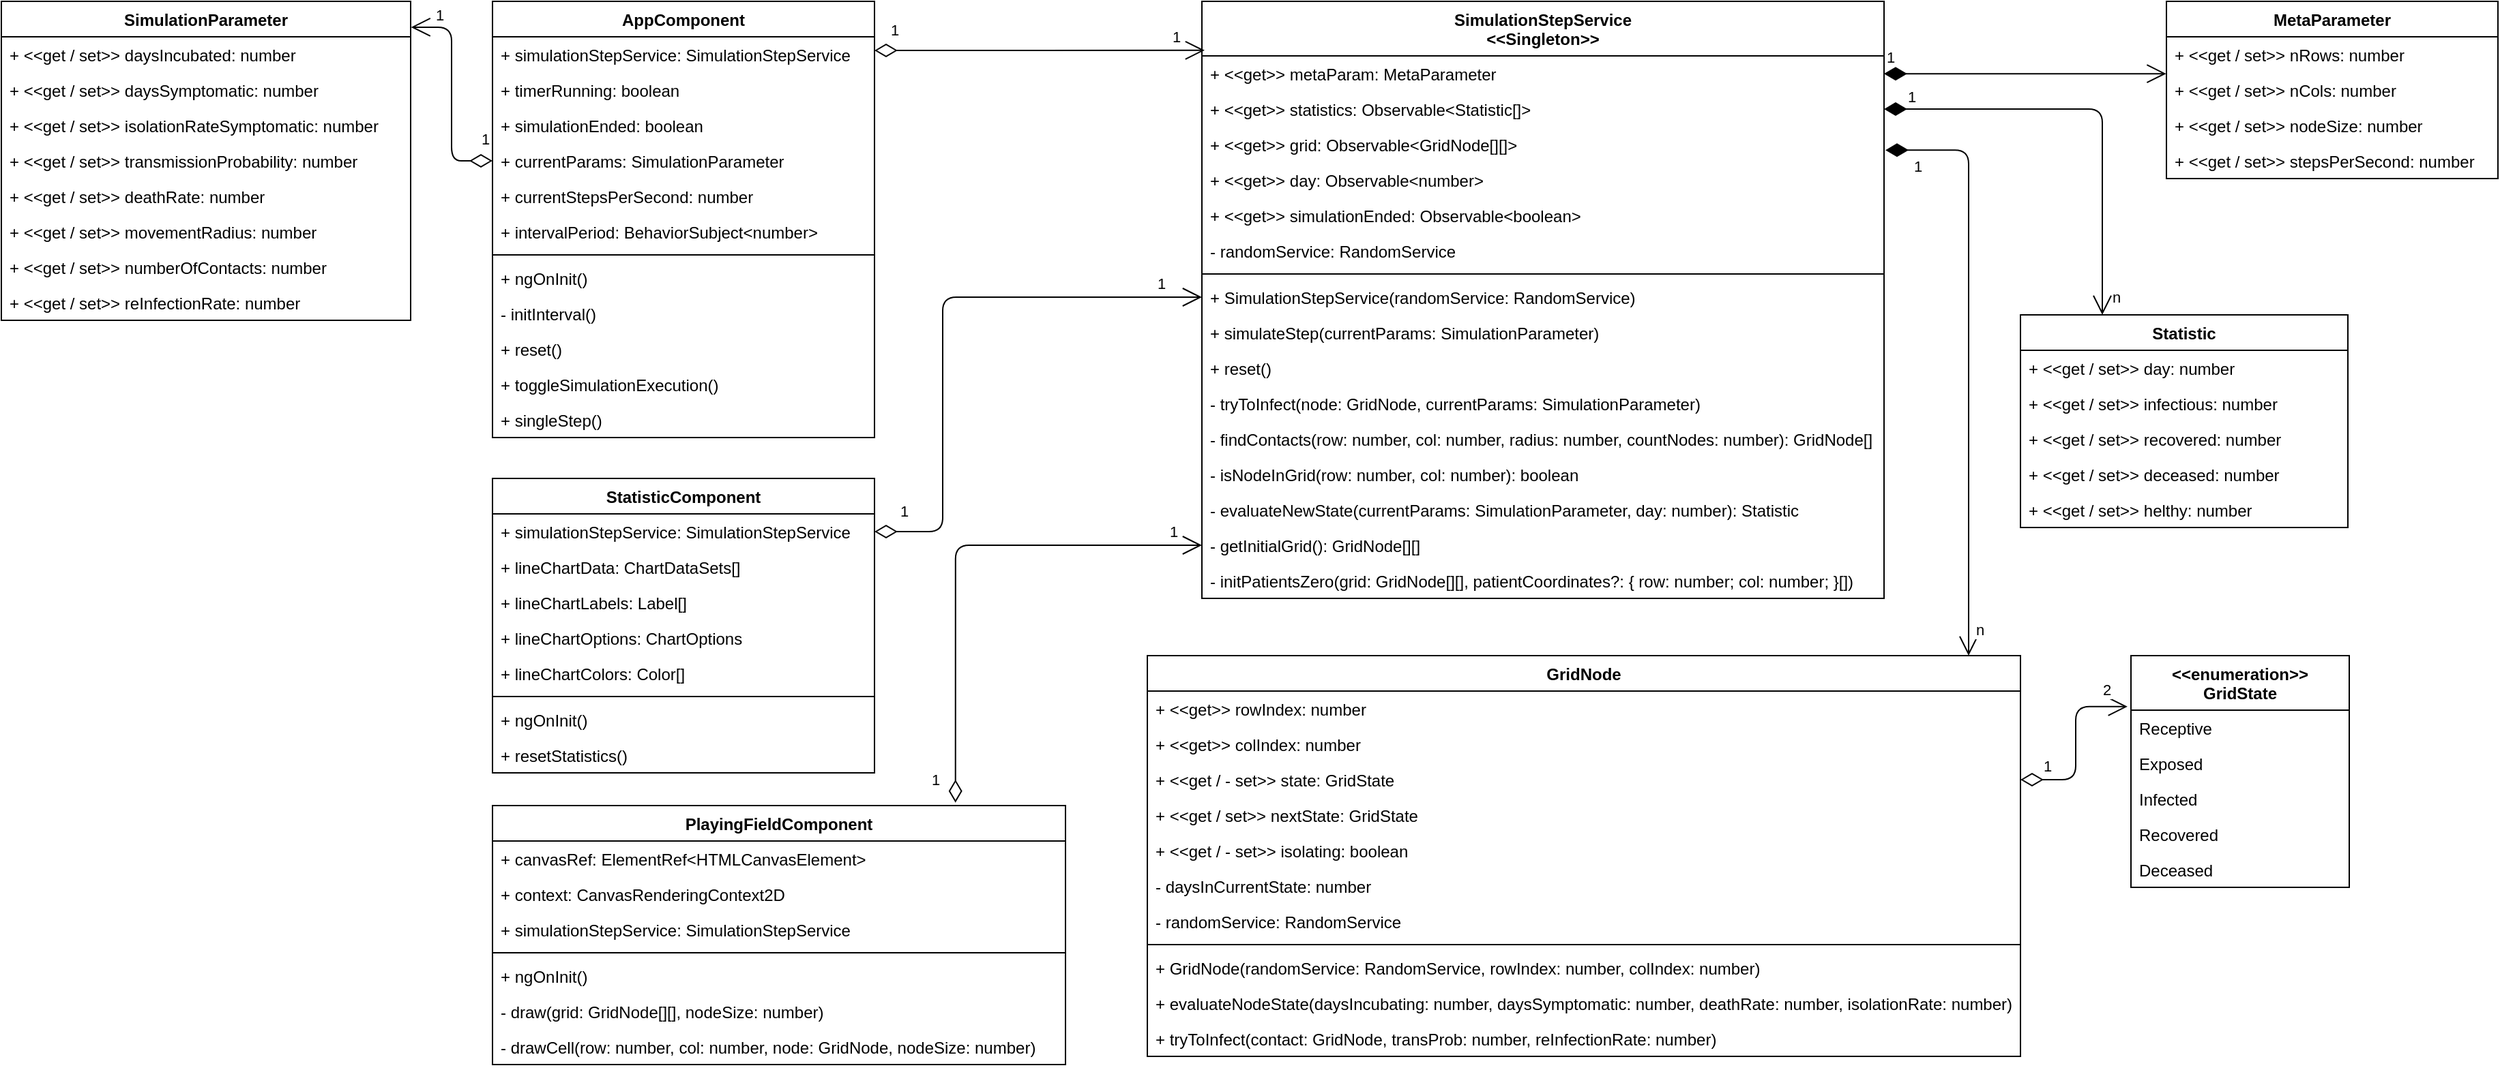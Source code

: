 <mxfile version="14.6.0" type="github">
  <diagram id="C5RBs43oDa-KdzZeNtuy" name="Page-1">
    <mxGraphModel dx="2370" dy="1323" grid="1" gridSize="10" guides="1" tooltips="1" connect="1" arrows="1" fold="1" page="1" pageScale="1" pageWidth="827" pageHeight="1169" math="0" shadow="0">
      <root>
        <mxCell id="WIyWlLk6GJQsqaUBKTNV-0" />
        <mxCell id="WIyWlLk6GJQsqaUBKTNV-1" parent="WIyWlLk6GJQsqaUBKTNV-0" />
        <mxCell id="zkfFHV4jXpPFQw0GAbJ--0" value="SimulationStepService&#xa;&lt;&lt;Singleton&gt;&gt;" style="swimlane;fontStyle=1;align=center;verticalAlign=middle;childLayout=stackLayout;horizontal=1;startSize=40;horizontalStack=0;resizeParent=1;resizeLast=0;collapsible=1;marginBottom=0;rounded=0;shadow=0;strokeWidth=1;" parent="WIyWlLk6GJQsqaUBKTNV-1" vertex="1">
          <mxGeometry x="920" y="40" width="500" height="438" as="geometry">
            <mxRectangle x="230" y="140" width="160" height="26" as="alternateBounds" />
          </mxGeometry>
        </mxCell>
        <mxCell id="zkfFHV4jXpPFQw0GAbJ--1" value="+ &lt;&lt;get&gt;&gt; metaParam: MetaParameter" style="text;align=left;verticalAlign=top;spacingLeft=4;spacingRight=4;overflow=hidden;rotatable=0;points=[[0,0.5],[1,0.5]];portConstraint=eastwest;" parent="zkfFHV4jXpPFQw0GAbJ--0" vertex="1">
          <mxGeometry y="40" width="500" height="26" as="geometry" />
        </mxCell>
        <mxCell id="zkfFHV4jXpPFQw0GAbJ--3" value="+ &lt;&lt;get&gt;&gt; statistics: Observable&lt;Statistic[]&gt;" style="text;align=left;verticalAlign=top;spacingLeft=4;spacingRight=4;overflow=hidden;rotatable=0;points=[[0,0.5],[1,0.5]];portConstraint=eastwest;rounded=0;shadow=0;html=0;" parent="zkfFHV4jXpPFQw0GAbJ--0" vertex="1">
          <mxGeometry y="66" width="500" height="26" as="geometry" />
        </mxCell>
        <mxCell id="zkfFHV4jXpPFQw0GAbJ--2" value="+ &lt;&lt;get&gt;&gt; grid: Observable&lt;GridNode[][]&gt;" style="text;align=left;verticalAlign=top;spacingLeft=4;spacingRight=4;overflow=hidden;rotatable=0;points=[[0,0.5],[1,0.5]];portConstraint=eastwest;rounded=0;shadow=0;html=0;" parent="zkfFHV4jXpPFQw0GAbJ--0" vertex="1">
          <mxGeometry y="92" width="500" height="26" as="geometry" />
        </mxCell>
        <mxCell id="AWbRzxWS0B0H6EIGnxXm-1" value="+ &lt;&lt;get&gt;&gt; day: Observable&lt;number&gt;" style="text;align=left;verticalAlign=top;spacingLeft=4;spacingRight=4;overflow=hidden;rotatable=0;points=[[0,0.5],[1,0.5]];portConstraint=eastwest;rounded=0;shadow=0;html=0;" parent="zkfFHV4jXpPFQw0GAbJ--0" vertex="1">
          <mxGeometry y="118" width="500" height="26" as="geometry" />
        </mxCell>
        <mxCell id="AWbRzxWS0B0H6EIGnxXm-2" value="+ &lt;&lt;get&gt;&gt; simulationEnded: Observable&lt;boolean&gt;" style="text;align=left;verticalAlign=top;spacingLeft=4;spacingRight=4;overflow=hidden;rotatable=0;points=[[0,0.5],[1,0.5]];portConstraint=eastwest;rounded=0;shadow=0;html=0;" parent="zkfFHV4jXpPFQw0GAbJ--0" vertex="1">
          <mxGeometry y="144" width="500" height="26" as="geometry" />
        </mxCell>
        <mxCell id="aLVi4KaqNqjyKkIPGDLc-35" value="- randomService: RandomService" style="text;align=left;verticalAlign=top;spacingLeft=4;spacingRight=4;overflow=hidden;rotatable=0;points=[[0,0.5],[1,0.5]];portConstraint=eastwest;rounded=0;shadow=0;html=0;" parent="zkfFHV4jXpPFQw0GAbJ--0" vertex="1">
          <mxGeometry y="170" width="500" height="26" as="geometry" />
        </mxCell>
        <mxCell id="AWbRzxWS0B0H6EIGnxXm-7" value="" style="line;strokeWidth=1;fillColor=none;align=left;verticalAlign=middle;spacingTop=-1;spacingLeft=3;spacingRight=3;rotatable=0;labelPosition=right;points=[];portConstraint=eastwest;" parent="zkfFHV4jXpPFQw0GAbJ--0" vertex="1">
          <mxGeometry y="196" width="500" height="8" as="geometry" />
        </mxCell>
        <mxCell id="aLVi4KaqNqjyKkIPGDLc-34" value="+ SimulationStepService(randomService: RandomService)" style="text;align=left;verticalAlign=top;spacingLeft=4;spacingRight=4;overflow=hidden;rotatable=0;points=[[0,0.5],[1,0.5]];portConstraint=eastwest;rounded=0;shadow=0;html=0;" parent="zkfFHV4jXpPFQw0GAbJ--0" vertex="1">
          <mxGeometry y="204" width="500" height="26" as="geometry" />
        </mxCell>
        <mxCell id="AWbRzxWS0B0H6EIGnxXm-9" value="+ simulateStep(currentParams: SimulationParameter)" style="text;align=left;verticalAlign=top;spacingLeft=4;spacingRight=4;overflow=hidden;rotatable=0;points=[[0,0.5],[1,0.5]];portConstraint=eastwest;rounded=0;shadow=0;html=0;" parent="zkfFHV4jXpPFQw0GAbJ--0" vertex="1">
          <mxGeometry y="230" width="500" height="26" as="geometry" />
        </mxCell>
        <mxCell id="AWbRzxWS0B0H6EIGnxXm-10" value="+ reset()" style="text;align=left;verticalAlign=top;spacingLeft=4;spacingRight=4;overflow=hidden;rotatable=0;points=[[0,0.5],[1,0.5]];portConstraint=eastwest;rounded=0;shadow=0;html=0;" parent="zkfFHV4jXpPFQw0GAbJ--0" vertex="1">
          <mxGeometry y="256" width="500" height="26" as="geometry" />
        </mxCell>
        <mxCell id="AWbRzxWS0B0H6EIGnxXm-11" value="- tryToInfect(node: GridNode, currentParams: SimulationParameter)" style="text;align=left;verticalAlign=top;spacingLeft=4;spacingRight=4;overflow=hidden;rotatable=0;points=[[0,0.5],[1,0.5]];portConstraint=eastwest;rounded=0;shadow=0;html=0;" parent="zkfFHV4jXpPFQw0GAbJ--0" vertex="1">
          <mxGeometry y="282" width="500" height="26" as="geometry" />
        </mxCell>
        <mxCell id="AWbRzxWS0B0H6EIGnxXm-12" value="- findContacts(row: number, col: number, radius: number, countNodes: number): GridNode[]" style="text;align=left;verticalAlign=top;spacingLeft=4;spacingRight=4;overflow=hidden;rotatable=0;points=[[0,0.5],[1,0.5]];portConstraint=eastwest;rounded=0;shadow=0;html=0;" parent="zkfFHV4jXpPFQw0GAbJ--0" vertex="1">
          <mxGeometry y="308" width="500" height="26" as="geometry" />
        </mxCell>
        <mxCell id="AWbRzxWS0B0H6EIGnxXm-14" value="- isNodeInGrid(row: number, col: number): boolean" style="text;align=left;verticalAlign=top;spacingLeft=4;spacingRight=4;overflow=hidden;rotatable=0;points=[[0,0.5],[1,0.5]];portConstraint=eastwest;rounded=0;shadow=0;html=0;" parent="zkfFHV4jXpPFQw0GAbJ--0" vertex="1">
          <mxGeometry y="334" width="500" height="26" as="geometry" />
        </mxCell>
        <mxCell id="AWbRzxWS0B0H6EIGnxXm-15" value="- evaluateNewState(currentParams: SimulationParameter, day: number): Statistic" style="text;align=left;verticalAlign=top;spacingLeft=4;spacingRight=4;overflow=hidden;rotatable=0;points=[[0,0.5],[1,0.5]];portConstraint=eastwest;rounded=0;shadow=0;html=0;" parent="zkfFHV4jXpPFQw0GAbJ--0" vertex="1">
          <mxGeometry y="360" width="500" height="26" as="geometry" />
        </mxCell>
        <mxCell id="AWbRzxWS0B0H6EIGnxXm-16" value="- getInitialGrid(): GridNode[][]" style="text;align=left;verticalAlign=top;spacingLeft=4;spacingRight=4;overflow=hidden;rotatable=0;points=[[0,0.5],[1,0.5]];portConstraint=eastwest;rounded=0;shadow=0;html=0;" parent="zkfFHV4jXpPFQw0GAbJ--0" vertex="1">
          <mxGeometry y="386" width="500" height="26" as="geometry" />
        </mxCell>
        <mxCell id="AWbRzxWS0B0H6EIGnxXm-17" value="- initPatientsZero(grid: GridNode[][], patientCoordinates?: { row: number; col: number; }[])" style="text;align=left;verticalAlign=top;spacingLeft=4;spacingRight=4;overflow=hidden;rotatable=0;points=[[0,0.5],[1,0.5]];portConstraint=eastwest;rounded=0;shadow=0;html=0;" parent="zkfFHV4jXpPFQw0GAbJ--0" vertex="1">
          <mxGeometry y="412" width="500" height="26" as="geometry" />
        </mxCell>
        <mxCell id="aLVi4KaqNqjyKkIPGDLc-0" value="GridNode" style="swimlane;fontStyle=1;align=center;verticalAlign=top;childLayout=stackLayout;horizontal=1;startSize=26;horizontalStack=0;resizeParent=1;resizeParentMax=0;resizeLast=0;collapsible=1;marginBottom=0;" parent="WIyWlLk6GJQsqaUBKTNV-1" vertex="1">
          <mxGeometry x="880" y="520" width="640" height="294" as="geometry" />
        </mxCell>
        <mxCell id="aLVi4KaqNqjyKkIPGDLc-1" value="+ &lt;&lt;get&gt;&gt; rowIndex: number" style="text;strokeColor=none;fillColor=none;align=left;verticalAlign=top;spacingLeft=4;spacingRight=4;overflow=hidden;rotatable=0;points=[[0,0.5],[1,0.5]];portConstraint=eastwest;" parent="aLVi4KaqNqjyKkIPGDLc-0" vertex="1">
          <mxGeometry y="26" width="640" height="26" as="geometry" />
        </mxCell>
        <mxCell id="aLVi4KaqNqjyKkIPGDLc-4" value="+ &lt;&lt;get&gt;&gt; colIndex: number" style="text;strokeColor=none;fillColor=none;align=left;verticalAlign=top;spacingLeft=4;spacingRight=4;overflow=hidden;rotatable=0;points=[[0,0.5],[1,0.5]];portConstraint=eastwest;" parent="aLVi4KaqNqjyKkIPGDLc-0" vertex="1">
          <mxGeometry y="52" width="640" height="26" as="geometry" />
        </mxCell>
        <mxCell id="aLVi4KaqNqjyKkIPGDLc-6" value="+ &lt;&lt;get / - set&gt;&gt; state: GridState" style="text;strokeColor=none;fillColor=none;align=left;verticalAlign=top;spacingLeft=4;spacingRight=4;overflow=hidden;rotatable=0;points=[[0,0.5],[1,0.5]];portConstraint=eastwest;" parent="aLVi4KaqNqjyKkIPGDLc-0" vertex="1">
          <mxGeometry y="78" width="640" height="26" as="geometry" />
        </mxCell>
        <mxCell id="aLVi4KaqNqjyKkIPGDLc-7" value="+ &lt;&lt;get / set&gt;&gt; nextState: GridState" style="text;strokeColor=none;fillColor=none;align=left;verticalAlign=top;spacingLeft=4;spacingRight=4;overflow=hidden;rotatable=0;points=[[0,0.5],[1,0.5]];portConstraint=eastwest;" parent="aLVi4KaqNqjyKkIPGDLc-0" vertex="1">
          <mxGeometry y="104" width="640" height="26" as="geometry" />
        </mxCell>
        <mxCell id="aLVi4KaqNqjyKkIPGDLc-8" value="+ &lt;&lt;get / - set&gt;&gt; isolating: boolean" style="text;strokeColor=none;fillColor=none;align=left;verticalAlign=top;spacingLeft=4;spacingRight=4;overflow=hidden;rotatable=0;points=[[0,0.5],[1,0.5]];portConstraint=eastwest;" parent="aLVi4KaqNqjyKkIPGDLc-0" vertex="1">
          <mxGeometry y="130" width="640" height="26" as="geometry" />
        </mxCell>
        <mxCell id="aLVi4KaqNqjyKkIPGDLc-5" value="- daysInCurrentState: number" style="text;strokeColor=none;fillColor=none;align=left;verticalAlign=top;spacingLeft=4;spacingRight=4;overflow=hidden;rotatable=0;points=[[0,0.5],[1,0.5]];portConstraint=eastwest;" parent="aLVi4KaqNqjyKkIPGDLc-0" vertex="1">
          <mxGeometry y="156" width="640" height="26" as="geometry" />
        </mxCell>
        <mxCell id="tBewCI3huHk9tqSNveaY-17" value="- randomService: RandomService" style="text;strokeColor=none;fillColor=none;align=left;verticalAlign=top;spacingLeft=4;spacingRight=4;overflow=hidden;rotatable=0;points=[[0,0.5],[1,0.5]];portConstraint=eastwest;" vertex="1" parent="aLVi4KaqNqjyKkIPGDLc-0">
          <mxGeometry y="182" width="640" height="26" as="geometry" />
        </mxCell>
        <mxCell id="aLVi4KaqNqjyKkIPGDLc-12" value="" style="line;strokeWidth=1;fillColor=none;align=left;verticalAlign=middle;spacingTop=-1;spacingLeft=3;spacingRight=3;rotatable=0;labelPosition=right;points=[];portConstraint=eastwest;" parent="aLVi4KaqNqjyKkIPGDLc-0" vertex="1">
          <mxGeometry y="208" width="640" height="8" as="geometry" />
        </mxCell>
        <mxCell id="aLVi4KaqNqjyKkIPGDLc-9" value="+ GridNode(randomService: RandomService, rowIndex: number, colIndex: number)" style="text;strokeColor=none;fillColor=none;align=left;verticalAlign=top;spacingLeft=4;spacingRight=4;overflow=hidden;rotatable=0;points=[[0,0.5],[1,0.5]];portConstraint=eastwest;" parent="aLVi4KaqNqjyKkIPGDLc-0" vertex="1">
          <mxGeometry y="216" width="640" height="26" as="geometry" />
        </mxCell>
        <mxCell id="aLVi4KaqNqjyKkIPGDLc-10" value="+ evaluateNodeState(daysIncubating: number, daysSymptomatic: number, deathRate: number, isolationRate: number)" style="text;strokeColor=none;fillColor=none;align=left;verticalAlign=top;spacingLeft=4;spacingRight=4;overflow=hidden;rotatable=0;points=[[0,0.5],[1,0.5]];portConstraint=eastwest;" parent="aLVi4KaqNqjyKkIPGDLc-0" vertex="1">
          <mxGeometry y="242" width="640" height="26" as="geometry" />
        </mxCell>
        <mxCell id="aLVi4KaqNqjyKkIPGDLc-11" value="+ tryToInfect(contact: GridNode, transProb: number, reInfectionRate: number)" style="text;strokeColor=none;fillColor=none;align=left;verticalAlign=top;spacingLeft=4;spacingRight=4;overflow=hidden;rotatable=0;points=[[0,0.5],[1,0.5]];portConstraint=eastwest;" parent="aLVi4KaqNqjyKkIPGDLc-0" vertex="1">
          <mxGeometry y="268" width="640" height="26" as="geometry" />
        </mxCell>
        <mxCell id="aLVi4KaqNqjyKkIPGDLc-13" value="Statistic" style="swimlane;fontStyle=1;align=center;verticalAlign=top;childLayout=stackLayout;horizontal=1;startSize=26;horizontalStack=0;resizeParent=1;resizeParentMax=0;resizeLast=0;collapsible=1;marginBottom=0;" parent="WIyWlLk6GJQsqaUBKTNV-1" vertex="1">
          <mxGeometry x="1520" y="270" width="240" height="156" as="geometry" />
        </mxCell>
        <mxCell id="aLVi4KaqNqjyKkIPGDLc-14" value="+ &lt;&lt;get / set&gt;&gt; day: number" style="text;strokeColor=none;fillColor=none;align=left;verticalAlign=top;spacingLeft=4;spacingRight=4;overflow=hidden;rotatable=0;points=[[0,0.5],[1,0.5]];portConstraint=eastwest;" parent="aLVi4KaqNqjyKkIPGDLc-13" vertex="1">
          <mxGeometry y="26" width="240" height="26" as="geometry" />
        </mxCell>
        <mxCell id="aLVi4KaqNqjyKkIPGDLc-40" value="+ &lt;&lt;get / set&gt;&gt; infectious: number" style="text;strokeColor=none;fillColor=none;align=left;verticalAlign=top;spacingLeft=4;spacingRight=4;overflow=hidden;rotatable=0;points=[[0,0.5],[1,0.5]];portConstraint=eastwest;" parent="aLVi4KaqNqjyKkIPGDLc-13" vertex="1">
          <mxGeometry y="52" width="240" height="26" as="geometry" />
        </mxCell>
        <mxCell id="aLVi4KaqNqjyKkIPGDLc-41" value="+ &lt;&lt;get / set&gt;&gt; recovered: number" style="text;strokeColor=none;fillColor=none;align=left;verticalAlign=top;spacingLeft=4;spacingRight=4;overflow=hidden;rotatable=0;points=[[0,0.5],[1,0.5]];portConstraint=eastwest;" parent="aLVi4KaqNqjyKkIPGDLc-13" vertex="1">
          <mxGeometry y="78" width="240" height="26" as="geometry" />
        </mxCell>
        <mxCell id="aLVi4KaqNqjyKkIPGDLc-42" value="+ &lt;&lt;get / set&gt;&gt; deceased: number" style="text;strokeColor=none;fillColor=none;align=left;verticalAlign=top;spacingLeft=4;spacingRight=4;overflow=hidden;rotatable=0;points=[[0,0.5],[1,0.5]];portConstraint=eastwest;" parent="aLVi4KaqNqjyKkIPGDLc-13" vertex="1">
          <mxGeometry y="104" width="240" height="26" as="geometry" />
        </mxCell>
        <mxCell id="aLVi4KaqNqjyKkIPGDLc-43" value="+ &lt;&lt;get / set&gt;&gt; helthy: number" style="text;strokeColor=none;fillColor=none;align=left;verticalAlign=top;spacingLeft=4;spacingRight=4;overflow=hidden;rotatable=0;points=[[0,0.5],[1,0.5]];portConstraint=eastwest;" parent="aLVi4KaqNqjyKkIPGDLc-13" vertex="1">
          <mxGeometry y="130" width="240" height="26" as="geometry" />
        </mxCell>
        <mxCell id="aLVi4KaqNqjyKkIPGDLc-45" style="edgeStyle=orthogonalEdgeStyle;rounded=1;orthogonalLoop=1;jettySize=auto;html=1;align=left;verticalAlign=bottom;endArrow=open;endSize=12;startFill=1;startArrow=diamondThin;startSize=14;entryX=0.25;entryY=0;entryDx=0;entryDy=0;" parent="WIyWlLk6GJQsqaUBKTNV-1" source="zkfFHV4jXpPFQw0GAbJ--3" target="aLVi4KaqNqjyKkIPGDLc-13" edge="1">
          <mxGeometry relative="1" as="geometry">
            <mxPoint x="1577" y="240" as="targetPoint" />
            <Array as="points">
              <mxPoint x="1580" y="119" />
            </Array>
          </mxGeometry>
        </mxCell>
        <mxCell id="tBewCI3huHk9tqSNveaY-76" value="1" style="edgeLabel;html=1;align=center;verticalAlign=middle;resizable=0;points=[];" vertex="1" connectable="0" parent="aLVi4KaqNqjyKkIPGDLc-45">
          <mxGeometry x="-0.93" y="-2" relative="1" as="geometry">
            <mxPoint x="9" y="-11" as="offset" />
          </mxGeometry>
        </mxCell>
        <mxCell id="tBewCI3huHk9tqSNveaY-80" value="n" style="edgeLabel;html=1;align=center;verticalAlign=middle;resizable=0;points=[];" vertex="1" connectable="0" parent="aLVi4KaqNqjyKkIPGDLc-45">
          <mxGeometry x="0.912" y="1" relative="1" as="geometry">
            <mxPoint x="9" as="offset" />
          </mxGeometry>
        </mxCell>
        <mxCell id="tBewCI3huHk9tqSNveaY-0" value="MetaParameter" style="swimlane;fontStyle=1;align=center;verticalAlign=top;childLayout=stackLayout;horizontal=1;startSize=26;horizontalStack=0;resizeParent=1;resizeParentMax=0;resizeLast=0;collapsible=1;marginBottom=0;" vertex="1" parent="WIyWlLk6GJQsqaUBKTNV-1">
          <mxGeometry x="1627" y="40" width="243" height="130" as="geometry" />
        </mxCell>
        <mxCell id="tBewCI3huHk9tqSNveaY-1" value="+ &lt;&lt;get / set&gt;&gt; nRows: number" style="text;strokeColor=none;fillColor=none;align=left;verticalAlign=top;spacingLeft=4;spacingRight=4;overflow=hidden;rotatable=0;points=[[0,0.5],[1,0.5]];portConstraint=eastwest;" vertex="1" parent="tBewCI3huHk9tqSNveaY-0">
          <mxGeometry y="26" width="243" height="26" as="geometry" />
        </mxCell>
        <mxCell id="tBewCI3huHk9tqSNveaY-4" value="+ &lt;&lt;get / set&gt;&gt; nCols: number" style="text;strokeColor=none;fillColor=none;align=left;verticalAlign=top;spacingLeft=4;spacingRight=4;overflow=hidden;rotatable=0;points=[[0,0.5],[1,0.5]];portConstraint=eastwest;" vertex="1" parent="tBewCI3huHk9tqSNveaY-0">
          <mxGeometry y="52" width="243" height="26" as="geometry" />
        </mxCell>
        <mxCell id="tBewCI3huHk9tqSNveaY-5" value="+ &lt;&lt;get / set&gt;&gt; nodeSize: number" style="text;strokeColor=none;fillColor=none;align=left;verticalAlign=top;spacingLeft=4;spacingRight=4;overflow=hidden;rotatable=0;points=[[0,0.5],[1,0.5]];portConstraint=eastwest;" vertex="1" parent="tBewCI3huHk9tqSNveaY-0">
          <mxGeometry y="78" width="243" height="26" as="geometry" />
        </mxCell>
        <mxCell id="tBewCI3huHk9tqSNveaY-6" value="+ &lt;&lt;get / set&gt;&gt; stepsPerSecond: number" style="text;strokeColor=none;fillColor=none;align=left;verticalAlign=top;spacingLeft=4;spacingRight=4;overflow=hidden;rotatable=0;points=[[0,0.5],[1,0.5]];portConstraint=eastwest;" vertex="1" parent="tBewCI3huHk9tqSNveaY-0">
          <mxGeometry y="104" width="243" height="26" as="geometry" />
        </mxCell>
        <mxCell id="tBewCI3huHk9tqSNveaY-7" value="&lt;&lt;enumeration&gt;&gt;&#xa;GridState" style="swimlane;fontStyle=1;align=center;verticalAlign=top;childLayout=stackLayout;horizontal=1;startSize=40;horizontalStack=0;resizeParent=1;resizeParentMax=0;resizeLast=0;collapsible=1;marginBottom=0;" vertex="1" parent="WIyWlLk6GJQsqaUBKTNV-1">
          <mxGeometry x="1601" y="520" width="160" height="170" as="geometry" />
        </mxCell>
        <mxCell id="tBewCI3huHk9tqSNveaY-8" value="Receptive" style="text;strokeColor=none;fillColor=none;align=left;verticalAlign=top;spacingLeft=4;spacingRight=4;overflow=hidden;rotatable=0;points=[[0,0.5],[1,0.5]];portConstraint=eastwest;" vertex="1" parent="tBewCI3huHk9tqSNveaY-7">
          <mxGeometry y="40" width="160" height="26" as="geometry" />
        </mxCell>
        <mxCell id="tBewCI3huHk9tqSNveaY-11" value="Exposed" style="text;strokeColor=none;fillColor=none;align=left;verticalAlign=top;spacingLeft=4;spacingRight=4;overflow=hidden;rotatable=0;points=[[0,0.5],[1,0.5]];portConstraint=eastwest;" vertex="1" parent="tBewCI3huHk9tqSNveaY-7">
          <mxGeometry y="66" width="160" height="26" as="geometry" />
        </mxCell>
        <mxCell id="tBewCI3huHk9tqSNveaY-12" value="Infected" style="text;strokeColor=none;fillColor=none;align=left;verticalAlign=top;spacingLeft=4;spacingRight=4;overflow=hidden;rotatable=0;points=[[0,0.5],[1,0.5]];portConstraint=eastwest;" vertex="1" parent="tBewCI3huHk9tqSNveaY-7">
          <mxGeometry y="92" width="160" height="26" as="geometry" />
        </mxCell>
        <mxCell id="tBewCI3huHk9tqSNveaY-13" value="Recovered" style="text;strokeColor=none;fillColor=none;align=left;verticalAlign=top;spacingLeft=4;spacingRight=4;overflow=hidden;rotatable=0;points=[[0,0.5],[1,0.5]];portConstraint=eastwest;" vertex="1" parent="tBewCI3huHk9tqSNveaY-7">
          <mxGeometry y="118" width="160" height="26" as="geometry" />
        </mxCell>
        <mxCell id="tBewCI3huHk9tqSNveaY-14" value="Deceased" style="text;strokeColor=none;fillColor=none;align=left;verticalAlign=top;spacingLeft=4;spacingRight=4;overflow=hidden;rotatable=0;points=[[0,0.5],[1,0.5]];portConstraint=eastwest;" vertex="1" parent="tBewCI3huHk9tqSNveaY-7">
          <mxGeometry y="144" width="160" height="26" as="geometry" />
        </mxCell>
        <mxCell id="tBewCI3huHk9tqSNveaY-18" value="AppComponent" style="swimlane;fontStyle=1;align=center;verticalAlign=top;childLayout=stackLayout;horizontal=1;startSize=26;horizontalStack=0;resizeParent=1;resizeParentMax=0;resizeLast=0;collapsible=1;marginBottom=0;" vertex="1" parent="WIyWlLk6GJQsqaUBKTNV-1">
          <mxGeometry x="400" y="40" width="280" height="320" as="geometry" />
        </mxCell>
        <mxCell id="tBewCI3huHk9tqSNveaY-26" value="+ simulationStepService: SimulationStepService" style="text;strokeColor=none;fillColor=none;align=left;verticalAlign=top;spacingLeft=4;spacingRight=4;overflow=hidden;rotatable=0;points=[[0,0.5],[1,0.5]];portConstraint=eastwest;" vertex="1" parent="tBewCI3huHk9tqSNveaY-18">
          <mxGeometry y="26" width="280" height="26" as="geometry" />
        </mxCell>
        <mxCell id="tBewCI3huHk9tqSNveaY-19" value="+ timerRunning: boolean" style="text;strokeColor=none;fillColor=none;align=left;verticalAlign=top;spacingLeft=4;spacingRight=4;overflow=hidden;rotatable=0;points=[[0,0.5],[1,0.5]];portConstraint=eastwest;" vertex="1" parent="tBewCI3huHk9tqSNveaY-18">
          <mxGeometry y="52" width="280" height="26" as="geometry" />
        </mxCell>
        <mxCell id="tBewCI3huHk9tqSNveaY-22" value="+ simulationEnded: boolean" style="text;strokeColor=none;fillColor=none;align=left;verticalAlign=top;spacingLeft=4;spacingRight=4;overflow=hidden;rotatable=0;points=[[0,0.5],[1,0.5]];portConstraint=eastwest;" vertex="1" parent="tBewCI3huHk9tqSNveaY-18">
          <mxGeometry y="78" width="280" height="26" as="geometry" />
        </mxCell>
        <mxCell id="tBewCI3huHk9tqSNveaY-23" value="+ currentParams: SimulationParameter" style="text;strokeColor=none;fillColor=none;align=left;verticalAlign=top;spacingLeft=4;spacingRight=4;overflow=hidden;rotatable=0;points=[[0,0.5],[1,0.5]];portConstraint=eastwest;" vertex="1" parent="tBewCI3huHk9tqSNveaY-18">
          <mxGeometry y="104" width="280" height="26" as="geometry" />
        </mxCell>
        <mxCell id="tBewCI3huHk9tqSNveaY-24" value="+ currentStepsPerSecond: number" style="text;strokeColor=none;fillColor=none;align=left;verticalAlign=top;spacingLeft=4;spacingRight=4;overflow=hidden;rotatable=0;points=[[0,0.5],[1,0.5]];portConstraint=eastwest;" vertex="1" parent="tBewCI3huHk9tqSNveaY-18">
          <mxGeometry y="130" width="280" height="26" as="geometry" />
        </mxCell>
        <mxCell id="tBewCI3huHk9tqSNveaY-25" value="+ intervalPeriod: BehaviorSubject&lt;number&gt;" style="text;strokeColor=none;fillColor=none;align=left;verticalAlign=top;spacingLeft=4;spacingRight=4;overflow=hidden;rotatable=0;points=[[0,0.5],[1,0.5]];portConstraint=eastwest;" vertex="1" parent="tBewCI3huHk9tqSNveaY-18">
          <mxGeometry y="156" width="280" height="26" as="geometry" />
        </mxCell>
        <mxCell id="tBewCI3huHk9tqSNveaY-32" value="" style="line;strokeWidth=1;fillColor=none;align=left;verticalAlign=middle;spacingTop=-1;spacingLeft=3;spacingRight=3;rotatable=0;labelPosition=right;points=[];portConstraint=eastwest;" vertex="1" parent="tBewCI3huHk9tqSNveaY-18">
          <mxGeometry y="182" width="280" height="8" as="geometry" />
        </mxCell>
        <mxCell id="tBewCI3huHk9tqSNveaY-27" value="+ ngOnInit()" style="text;strokeColor=none;fillColor=none;align=left;verticalAlign=top;spacingLeft=4;spacingRight=4;overflow=hidden;rotatable=0;points=[[0,0.5],[1,0.5]];portConstraint=eastwest;" vertex="1" parent="tBewCI3huHk9tqSNveaY-18">
          <mxGeometry y="190" width="280" height="26" as="geometry" />
        </mxCell>
        <mxCell id="tBewCI3huHk9tqSNveaY-28" value="- initInterval()" style="text;strokeColor=none;fillColor=none;align=left;verticalAlign=top;spacingLeft=4;spacingRight=4;overflow=hidden;rotatable=0;points=[[0,0.5],[1,0.5]];portConstraint=eastwest;" vertex="1" parent="tBewCI3huHk9tqSNveaY-18">
          <mxGeometry y="216" width="280" height="26" as="geometry" />
        </mxCell>
        <mxCell id="tBewCI3huHk9tqSNveaY-29" value="+ reset()" style="text;strokeColor=none;fillColor=none;align=left;verticalAlign=top;spacingLeft=4;spacingRight=4;overflow=hidden;rotatable=0;points=[[0,0.5],[1,0.5]];portConstraint=eastwest;" vertex="1" parent="tBewCI3huHk9tqSNveaY-18">
          <mxGeometry y="242" width="280" height="26" as="geometry" />
        </mxCell>
        <mxCell id="tBewCI3huHk9tqSNveaY-30" value="+ toggleSimulationExecution()" style="text;strokeColor=none;fillColor=none;align=left;verticalAlign=top;spacingLeft=4;spacingRight=4;overflow=hidden;rotatable=0;points=[[0,0.5],[1,0.5]];portConstraint=eastwest;" vertex="1" parent="tBewCI3huHk9tqSNveaY-18">
          <mxGeometry y="268" width="280" height="26" as="geometry" />
        </mxCell>
        <mxCell id="tBewCI3huHk9tqSNveaY-31" value="+ singleStep()" style="text;strokeColor=none;fillColor=none;align=left;verticalAlign=top;spacingLeft=4;spacingRight=4;overflow=hidden;rotatable=0;points=[[0,0.5],[1,0.5]];portConstraint=eastwest;" vertex="1" parent="tBewCI3huHk9tqSNveaY-18">
          <mxGeometry y="294" width="280" height="26" as="geometry" />
        </mxCell>
        <mxCell id="tBewCI3huHk9tqSNveaY-33" value="StatisticComponent" style="swimlane;fontStyle=1;align=center;verticalAlign=top;childLayout=stackLayout;horizontal=1;startSize=26;horizontalStack=0;resizeParent=1;resizeParentMax=0;resizeLast=0;collapsible=1;marginBottom=0;" vertex="1" parent="WIyWlLk6GJQsqaUBKTNV-1">
          <mxGeometry x="400" y="390" width="280" height="216" as="geometry" />
        </mxCell>
        <mxCell id="tBewCI3huHk9tqSNveaY-39" value="+ simulationStepService: SimulationStepService" style="text;strokeColor=none;fillColor=none;align=left;verticalAlign=top;spacingLeft=4;spacingRight=4;overflow=hidden;rotatable=0;points=[[0,0.5],[1,0.5]];portConstraint=eastwest;" vertex="1" parent="tBewCI3huHk9tqSNveaY-33">
          <mxGeometry y="26" width="280" height="26" as="geometry" />
        </mxCell>
        <mxCell id="tBewCI3huHk9tqSNveaY-34" value="+ lineChartData: ChartDataSets[]" style="text;strokeColor=none;fillColor=none;align=left;verticalAlign=top;spacingLeft=4;spacingRight=4;overflow=hidden;rotatable=0;points=[[0,0.5],[1,0.5]];portConstraint=eastwest;" vertex="1" parent="tBewCI3huHk9tqSNveaY-33">
          <mxGeometry y="52" width="280" height="26" as="geometry" />
        </mxCell>
        <mxCell id="tBewCI3huHk9tqSNveaY-35" value="+ lineChartLabels: Label[]" style="text;strokeColor=none;fillColor=none;align=left;verticalAlign=top;spacingLeft=4;spacingRight=4;overflow=hidden;rotatable=0;points=[[0,0.5],[1,0.5]];portConstraint=eastwest;" vertex="1" parent="tBewCI3huHk9tqSNveaY-33">
          <mxGeometry y="78" width="280" height="26" as="geometry" />
        </mxCell>
        <mxCell id="tBewCI3huHk9tqSNveaY-36" value="+ lineChartOptions: ChartOptions" style="text;strokeColor=none;fillColor=none;align=left;verticalAlign=top;spacingLeft=4;spacingRight=4;overflow=hidden;rotatable=0;points=[[0,0.5],[1,0.5]];portConstraint=eastwest;" vertex="1" parent="tBewCI3huHk9tqSNveaY-33">
          <mxGeometry y="104" width="280" height="26" as="geometry" />
        </mxCell>
        <mxCell id="tBewCI3huHk9tqSNveaY-37" value="+ lineChartColors: Color[]" style="text;strokeColor=none;fillColor=none;align=left;verticalAlign=top;spacingLeft=4;spacingRight=4;overflow=hidden;rotatable=0;points=[[0,0.5],[1,0.5]];portConstraint=eastwest;" vertex="1" parent="tBewCI3huHk9tqSNveaY-33">
          <mxGeometry y="130" width="280" height="26" as="geometry" />
        </mxCell>
        <mxCell id="tBewCI3huHk9tqSNveaY-40" value="" style="line;strokeWidth=1;fillColor=none;align=left;verticalAlign=middle;spacingTop=-1;spacingLeft=3;spacingRight=3;rotatable=0;labelPosition=right;points=[];portConstraint=eastwest;" vertex="1" parent="tBewCI3huHk9tqSNveaY-33">
          <mxGeometry y="156" width="280" height="8" as="geometry" />
        </mxCell>
        <mxCell id="tBewCI3huHk9tqSNveaY-41" value="+ ngOnInit()" style="text;strokeColor=none;fillColor=none;align=left;verticalAlign=top;spacingLeft=4;spacingRight=4;overflow=hidden;rotatable=0;points=[[0,0.5],[1,0.5]];portConstraint=eastwest;" vertex="1" parent="tBewCI3huHk9tqSNveaY-33">
          <mxGeometry y="164" width="280" height="26" as="geometry" />
        </mxCell>
        <mxCell id="tBewCI3huHk9tqSNveaY-43" value="+ resetStatistics()" style="text;strokeColor=none;fillColor=none;align=left;verticalAlign=top;spacingLeft=4;spacingRight=4;overflow=hidden;rotatable=0;points=[[0,0.5],[1,0.5]];portConstraint=eastwest;" vertex="1" parent="tBewCI3huHk9tqSNveaY-33">
          <mxGeometry y="190" width="280" height="26" as="geometry" />
        </mxCell>
        <mxCell id="tBewCI3huHk9tqSNveaY-46" value="PlayingFieldComponent" style="swimlane;fontStyle=1;align=center;verticalAlign=top;childLayout=stackLayout;horizontal=1;startSize=26;horizontalStack=0;resizeParent=1;resizeParentMax=0;resizeLast=0;collapsible=1;marginBottom=0;" vertex="1" parent="WIyWlLk6GJQsqaUBKTNV-1">
          <mxGeometry x="400" y="630" width="420" height="190" as="geometry" />
        </mxCell>
        <mxCell id="tBewCI3huHk9tqSNveaY-47" value="+ canvasRef: ElementRef&lt;HTMLCanvasElement&gt;" style="text;strokeColor=none;fillColor=none;align=left;verticalAlign=top;spacingLeft=4;spacingRight=4;overflow=hidden;rotatable=0;points=[[0,0.5],[1,0.5]];portConstraint=eastwest;" vertex="1" parent="tBewCI3huHk9tqSNveaY-46">
          <mxGeometry y="26" width="420" height="26" as="geometry" />
        </mxCell>
        <mxCell id="tBewCI3huHk9tqSNveaY-48" value="+ context: CanvasRenderingContext2D" style="text;strokeColor=none;fillColor=none;align=left;verticalAlign=top;spacingLeft=4;spacingRight=4;overflow=hidden;rotatable=0;points=[[0,0.5],[1,0.5]];portConstraint=eastwest;" vertex="1" parent="tBewCI3huHk9tqSNveaY-46">
          <mxGeometry y="52" width="420" height="26" as="geometry" />
        </mxCell>
        <mxCell id="tBewCI3huHk9tqSNveaY-51" value="+ simulationStepService: SimulationStepService" style="text;strokeColor=none;fillColor=none;align=left;verticalAlign=top;spacingLeft=4;spacingRight=4;overflow=hidden;rotatable=0;points=[[0,0.5],[1,0.5]];portConstraint=eastwest;" vertex="1" parent="tBewCI3huHk9tqSNveaY-46">
          <mxGeometry y="78" width="420" height="26" as="geometry" />
        </mxCell>
        <mxCell id="tBewCI3huHk9tqSNveaY-52" value="" style="line;strokeWidth=1;fillColor=none;align=left;verticalAlign=middle;spacingTop=-1;spacingLeft=3;spacingRight=3;rotatable=0;labelPosition=right;points=[];portConstraint=eastwest;" vertex="1" parent="tBewCI3huHk9tqSNveaY-46">
          <mxGeometry y="104" width="420" height="8" as="geometry" />
        </mxCell>
        <mxCell id="tBewCI3huHk9tqSNveaY-53" value="+ ngOnInit()" style="text;strokeColor=none;fillColor=none;align=left;verticalAlign=top;spacingLeft=4;spacingRight=4;overflow=hidden;rotatable=0;points=[[0,0.5],[1,0.5]];portConstraint=eastwest;" vertex="1" parent="tBewCI3huHk9tqSNveaY-46">
          <mxGeometry y="112" width="420" height="26" as="geometry" />
        </mxCell>
        <mxCell id="tBewCI3huHk9tqSNveaY-54" value="- draw(grid: GridNode[][], nodeSize: number)" style="text;strokeColor=none;fillColor=none;align=left;verticalAlign=top;spacingLeft=4;spacingRight=4;overflow=hidden;rotatable=0;points=[[0,0.5],[1,0.5]];portConstraint=eastwest;" vertex="1" parent="tBewCI3huHk9tqSNveaY-46">
          <mxGeometry y="138" width="420" height="26" as="geometry" />
        </mxCell>
        <mxCell id="tBewCI3huHk9tqSNveaY-55" value="- drawCell(row: number, col: number, node: GridNode, nodeSize: number)" style="text;strokeColor=none;fillColor=none;align=left;verticalAlign=top;spacingLeft=4;spacingRight=4;overflow=hidden;rotatable=0;points=[[0,0.5],[1,0.5]];portConstraint=eastwest;" vertex="1" parent="tBewCI3huHk9tqSNveaY-46">
          <mxGeometry y="164" width="420" height="26" as="geometry" />
        </mxCell>
        <mxCell id="tBewCI3huHk9tqSNveaY-56" value="SimulationParameter" style="swimlane;fontStyle=1;align=center;verticalAlign=top;childLayout=stackLayout;horizontal=1;startSize=26;horizontalStack=0;resizeParent=1;resizeParentMax=0;resizeLast=0;collapsible=1;marginBottom=0;" vertex="1" parent="WIyWlLk6GJQsqaUBKTNV-1">
          <mxGeometry x="40" y="40" width="300" height="234" as="geometry" />
        </mxCell>
        <mxCell id="tBewCI3huHk9tqSNveaY-57" value="+ &lt;&lt;get / set&gt;&gt; daysIncubated: number" style="text;strokeColor=none;fillColor=none;align=left;verticalAlign=top;spacingLeft=4;spacingRight=4;overflow=hidden;rotatable=0;points=[[0,0.5],[1,0.5]];portConstraint=eastwest;" vertex="1" parent="tBewCI3huHk9tqSNveaY-56">
          <mxGeometry y="26" width="300" height="26" as="geometry" />
        </mxCell>
        <mxCell id="tBewCI3huHk9tqSNveaY-58" value="+ &lt;&lt;get / set&gt;&gt; daysSymptomatic: number" style="text;strokeColor=none;fillColor=none;align=left;verticalAlign=top;spacingLeft=4;spacingRight=4;overflow=hidden;rotatable=0;points=[[0,0.5],[1,0.5]];portConstraint=eastwest;" vertex="1" parent="tBewCI3huHk9tqSNveaY-56">
          <mxGeometry y="52" width="300" height="26" as="geometry" />
        </mxCell>
        <mxCell id="tBewCI3huHk9tqSNveaY-59" value="+ &lt;&lt;get / set&gt;&gt; isolationRateSymptomatic: number" style="text;strokeColor=none;fillColor=none;align=left;verticalAlign=top;spacingLeft=4;spacingRight=4;overflow=hidden;rotatable=0;points=[[0,0.5],[1,0.5]];portConstraint=eastwest;" vertex="1" parent="tBewCI3huHk9tqSNveaY-56">
          <mxGeometry y="78" width="300" height="26" as="geometry" />
        </mxCell>
        <mxCell id="tBewCI3huHk9tqSNveaY-60" value="+ &lt;&lt;get / set&gt;&gt; transmissionProbability: number" style="text;strokeColor=none;fillColor=none;align=left;verticalAlign=top;spacingLeft=4;spacingRight=4;overflow=hidden;rotatable=0;points=[[0,0.5],[1,0.5]];portConstraint=eastwest;" vertex="1" parent="tBewCI3huHk9tqSNveaY-56">
          <mxGeometry y="104" width="300" height="26" as="geometry" />
        </mxCell>
        <mxCell id="tBewCI3huHk9tqSNveaY-61" value="+ &lt;&lt;get / set&gt;&gt; deathRate: number" style="text;strokeColor=none;fillColor=none;align=left;verticalAlign=top;spacingLeft=4;spacingRight=4;overflow=hidden;rotatable=0;points=[[0,0.5],[1,0.5]];portConstraint=eastwest;" vertex="1" parent="tBewCI3huHk9tqSNveaY-56">
          <mxGeometry y="130" width="300" height="26" as="geometry" />
        </mxCell>
        <mxCell id="tBewCI3huHk9tqSNveaY-62" value="+ &lt;&lt;get / set&gt;&gt; movementRadius: number" style="text;strokeColor=none;fillColor=none;align=left;verticalAlign=top;spacingLeft=4;spacingRight=4;overflow=hidden;rotatable=0;points=[[0,0.5],[1,0.5]];portConstraint=eastwest;" vertex="1" parent="tBewCI3huHk9tqSNveaY-56">
          <mxGeometry y="156" width="300" height="26" as="geometry" />
        </mxCell>
        <mxCell id="tBewCI3huHk9tqSNveaY-63" value="+ &lt;&lt;get / set&gt;&gt; numberOfContacts: number" style="text;strokeColor=none;fillColor=none;align=left;verticalAlign=top;spacingLeft=4;spacingRight=4;overflow=hidden;rotatable=0;points=[[0,0.5],[1,0.5]];portConstraint=eastwest;" vertex="1" parent="tBewCI3huHk9tqSNveaY-56">
          <mxGeometry y="182" width="300" height="26" as="geometry" />
        </mxCell>
        <mxCell id="tBewCI3huHk9tqSNveaY-64" value="+ &lt;&lt;get / set&gt;&gt; reInfectionRate: number" style="text;strokeColor=none;fillColor=none;align=left;verticalAlign=top;spacingLeft=4;spacingRight=4;overflow=hidden;rotatable=0;points=[[0,0.5],[1,0.5]];portConstraint=eastwest;" vertex="1" parent="tBewCI3huHk9tqSNveaY-56">
          <mxGeometry y="208" width="300" height="26" as="geometry" />
        </mxCell>
        <mxCell id="tBewCI3huHk9tqSNveaY-65" value="1" style="endArrow=open;html=1;endSize=12;startArrow=diamondThin;startSize=14;startFill=0;edgeStyle=orthogonalEdgeStyle;align=left;verticalAlign=bottom;entryX=0.004;entryY=0.082;entryDx=0;entryDy=0;entryPerimeter=0;" edge="1" parent="WIyWlLk6GJQsqaUBKTNV-1" source="tBewCI3huHk9tqSNveaY-26" target="zkfFHV4jXpPFQw0GAbJ--0">
          <mxGeometry x="-0.917" y="6" relative="1" as="geometry">
            <mxPoint x="680" y="210" as="sourcePoint" />
            <mxPoint x="840" y="210" as="targetPoint" />
            <Array as="points">
              <mxPoint x="740" y="76" />
              <mxPoint x="740" y="76" />
            </Array>
            <mxPoint as="offset" />
          </mxGeometry>
        </mxCell>
        <mxCell id="tBewCI3huHk9tqSNveaY-66" value="1" style="edgeLabel;html=1;align=center;verticalAlign=middle;resizable=0;points=[];" vertex="1" connectable="0" parent="tBewCI3huHk9tqSNveaY-65">
          <mxGeometry x="0.904" y="2" relative="1" as="geometry">
            <mxPoint x="-10" y="-8" as="offset" />
          </mxGeometry>
        </mxCell>
        <mxCell id="tBewCI3huHk9tqSNveaY-69" value="1" style="endArrow=open;html=1;endSize=12;startArrow=diamondThin;startSize=14;startFill=0;edgeStyle=orthogonalEdgeStyle;align=left;verticalAlign=bottom;exitX=1;exitY=0.5;exitDx=0;exitDy=0;entryX=0;entryY=0.5;entryDx=0;entryDy=0;" edge="1" parent="WIyWlLk6GJQsqaUBKTNV-1" source="tBewCI3huHk9tqSNveaY-39" target="aLVi4KaqNqjyKkIPGDLc-34">
          <mxGeometry x="-0.917" y="6" relative="1" as="geometry">
            <mxPoint x="750" y="330" as="sourcePoint" />
            <mxPoint x="890" y="270" as="targetPoint" />
            <Array as="points">
              <mxPoint x="730" y="429" />
              <mxPoint x="730" y="257" />
            </Array>
            <mxPoint as="offset" />
          </mxGeometry>
        </mxCell>
        <mxCell id="tBewCI3huHk9tqSNveaY-70" value="1" style="edgeLabel;html=1;align=center;verticalAlign=middle;resizable=0;points=[];" vertex="1" connectable="0" parent="tBewCI3huHk9tqSNveaY-69">
          <mxGeometry x="0.904" y="2" relative="1" as="geometry">
            <mxPoint x="-10" y="-8" as="offset" />
          </mxGeometry>
        </mxCell>
        <mxCell id="tBewCI3huHk9tqSNveaY-71" value="1" style="endArrow=open;html=1;endSize=12;startArrow=diamondThin;startSize=14;startFill=0;edgeStyle=orthogonalEdgeStyle;align=left;verticalAlign=bottom;exitX=0.808;exitY=-0.011;exitDx=0;exitDy=0;exitPerimeter=0;entryX=0;entryY=0.5;entryDx=0;entryDy=0;" edge="1" parent="WIyWlLk6GJQsqaUBKTNV-1" source="tBewCI3huHk9tqSNveaY-46" target="AWbRzxWS0B0H6EIGnxXm-16">
          <mxGeometry x="-0.957" y="19" relative="1" as="geometry">
            <mxPoint x="740" y="580" as="sourcePoint" />
            <mxPoint x="900" y="580" as="targetPoint" />
            <Array as="points">
              <mxPoint x="739" y="439" />
            </Array>
            <mxPoint as="offset" />
          </mxGeometry>
        </mxCell>
        <mxCell id="tBewCI3huHk9tqSNveaY-72" value="1" style="edgeLabel;html=1;align=center;verticalAlign=middle;resizable=0;points=[];" vertex="1" connectable="0" parent="tBewCI3huHk9tqSNveaY-71">
          <mxGeometry x="0.883" y="1" relative="1" as="geometry">
            <mxPoint y="-9" as="offset" />
          </mxGeometry>
        </mxCell>
        <mxCell id="tBewCI3huHk9tqSNveaY-74" value="1" style="endArrow=open;html=1;endSize=12;startArrow=diamondThin;startSize=14;startFill=1;edgeStyle=orthogonalEdgeStyle;align=left;verticalAlign=bottom;exitX=1.002;exitY=0.659;exitDx=0;exitDy=0;exitPerimeter=0;" edge="1" parent="WIyWlLk6GJQsqaUBKTNV-1" source="zkfFHV4jXpPFQw0GAbJ--2" target="aLVi4KaqNqjyKkIPGDLc-0">
          <mxGeometry x="-0.913" y="-21" relative="1" as="geometry">
            <mxPoint x="1430" y="150" as="sourcePoint" />
            <mxPoint x="1570" y="180" as="targetPoint" />
            <Array as="points">
              <mxPoint x="1482" y="149" />
            </Array>
            <mxPoint as="offset" />
          </mxGeometry>
        </mxCell>
        <mxCell id="tBewCI3huHk9tqSNveaY-75" value="n" style="edgeLabel;html=1;align=center;verticalAlign=middle;resizable=0;points=[];" vertex="1" connectable="0" parent="tBewCI3huHk9tqSNveaY-74">
          <mxGeometry x="0.953" y="-1" relative="1" as="geometry">
            <mxPoint x="9" y="-9" as="offset" />
          </mxGeometry>
        </mxCell>
        <mxCell id="tBewCI3huHk9tqSNveaY-78" value="1" style="endArrow=open;html=1;endSize=12;startArrow=diamondThin;startSize=14;startFill=0;edgeStyle=orthogonalEdgeStyle;align=left;verticalAlign=bottom;entryX=-0.016;entryY=0.22;entryDx=0;entryDy=0;entryPerimeter=0;" edge="1" parent="WIyWlLk6GJQsqaUBKTNV-1" source="aLVi4KaqNqjyKkIPGDLc-6" target="tBewCI3huHk9tqSNveaY-7">
          <mxGeometry x="-0.772" y="1" relative="1" as="geometry">
            <mxPoint x="1560" y="620" as="sourcePoint" />
            <mxPoint x="1630" y="620" as="targetPoint" />
            <mxPoint as="offset" />
          </mxGeometry>
        </mxCell>
        <mxCell id="tBewCI3huHk9tqSNveaY-79" value="2" style="edgeLabel;html=1;align=center;verticalAlign=middle;resizable=0;points=[];" vertex="1" connectable="0" parent="tBewCI3huHk9tqSNveaY-78">
          <mxGeometry x="0.803" y="2" relative="1" as="geometry">
            <mxPoint x="-3" y="-11" as="offset" />
          </mxGeometry>
        </mxCell>
        <mxCell id="tBewCI3huHk9tqSNveaY-81" value="1" style="endArrow=open;html=1;endSize=12;startArrow=diamondThin;startSize=14;startFill=1;edgeStyle=orthogonalEdgeStyle;align=left;verticalAlign=bottom;entryX=-0.001;entryY=0.044;entryDx=0;entryDy=0;entryPerimeter=0;" edge="1" parent="WIyWlLk6GJQsqaUBKTNV-1" source="zkfFHV4jXpPFQw0GAbJ--1" target="tBewCI3huHk9tqSNveaY-4">
          <mxGeometry x="-1" y="3" relative="1" as="geometry">
            <mxPoint x="1420" y="90" as="sourcePoint" />
            <mxPoint x="1620" y="90" as="targetPoint" />
            <Array as="points">
              <mxPoint x="1627" y="93" />
            </Array>
          </mxGeometry>
        </mxCell>
        <mxCell id="tBewCI3huHk9tqSNveaY-82" value="1" style="endArrow=open;html=1;endSize=12;startArrow=diamondThin;startSize=14;startFill=0;edgeStyle=orthogonalEdgeStyle;align=left;verticalAlign=bottom;exitX=0;exitY=0.5;exitDx=0;exitDy=0;entryX=1.001;entryY=0.081;entryDx=0;entryDy=0;entryPerimeter=0;" edge="1" parent="WIyWlLk6GJQsqaUBKTNV-1" source="tBewCI3huHk9tqSNveaY-23" target="tBewCI3huHk9tqSNveaY-56">
          <mxGeometry x="-0.873" y="-7" relative="1" as="geometry">
            <mxPoint x="370" y="180" as="sourcePoint" />
            <mxPoint x="341" y="70" as="targetPoint" />
            <Array as="points">
              <mxPoint x="370" y="157" />
              <mxPoint x="370" y="59" />
            </Array>
            <mxPoint as="offset" />
          </mxGeometry>
        </mxCell>
        <mxCell id="tBewCI3huHk9tqSNveaY-83" value="1" style="edgeLabel;html=1;align=center;verticalAlign=middle;resizable=0;points=[];" vertex="1" connectable="0" parent="tBewCI3huHk9tqSNveaY-82">
          <mxGeometry x="0.96" relative="1" as="geometry">
            <mxPoint x="17" y="-9" as="offset" />
          </mxGeometry>
        </mxCell>
      </root>
    </mxGraphModel>
  </diagram>
</mxfile>
